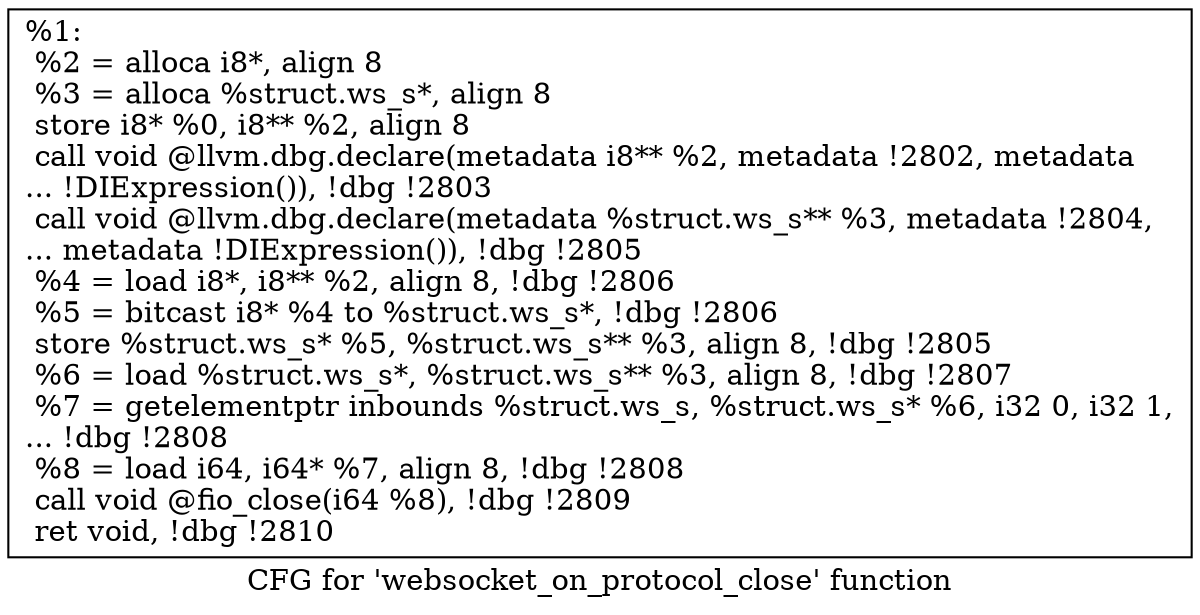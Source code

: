 digraph "CFG for 'websocket_on_protocol_close' function" {
	label="CFG for 'websocket_on_protocol_close' function";

	Node0x5568525c0de0 [shape=record,label="{%1:\l  %2 = alloca i8*, align 8\l  %3 = alloca %struct.ws_s*, align 8\l  store i8* %0, i8** %2, align 8\l  call void @llvm.dbg.declare(metadata i8** %2, metadata !2802, metadata\l... !DIExpression()), !dbg !2803\l  call void @llvm.dbg.declare(metadata %struct.ws_s** %3, metadata !2804,\l... metadata !DIExpression()), !dbg !2805\l  %4 = load i8*, i8** %2, align 8, !dbg !2806\l  %5 = bitcast i8* %4 to %struct.ws_s*, !dbg !2806\l  store %struct.ws_s* %5, %struct.ws_s** %3, align 8, !dbg !2805\l  %6 = load %struct.ws_s*, %struct.ws_s** %3, align 8, !dbg !2807\l  %7 = getelementptr inbounds %struct.ws_s, %struct.ws_s* %6, i32 0, i32 1,\l... !dbg !2808\l  %8 = load i64, i64* %7, align 8, !dbg !2808\l  call void @fio_close(i64 %8), !dbg !2809\l  ret void, !dbg !2810\l}"];
}
